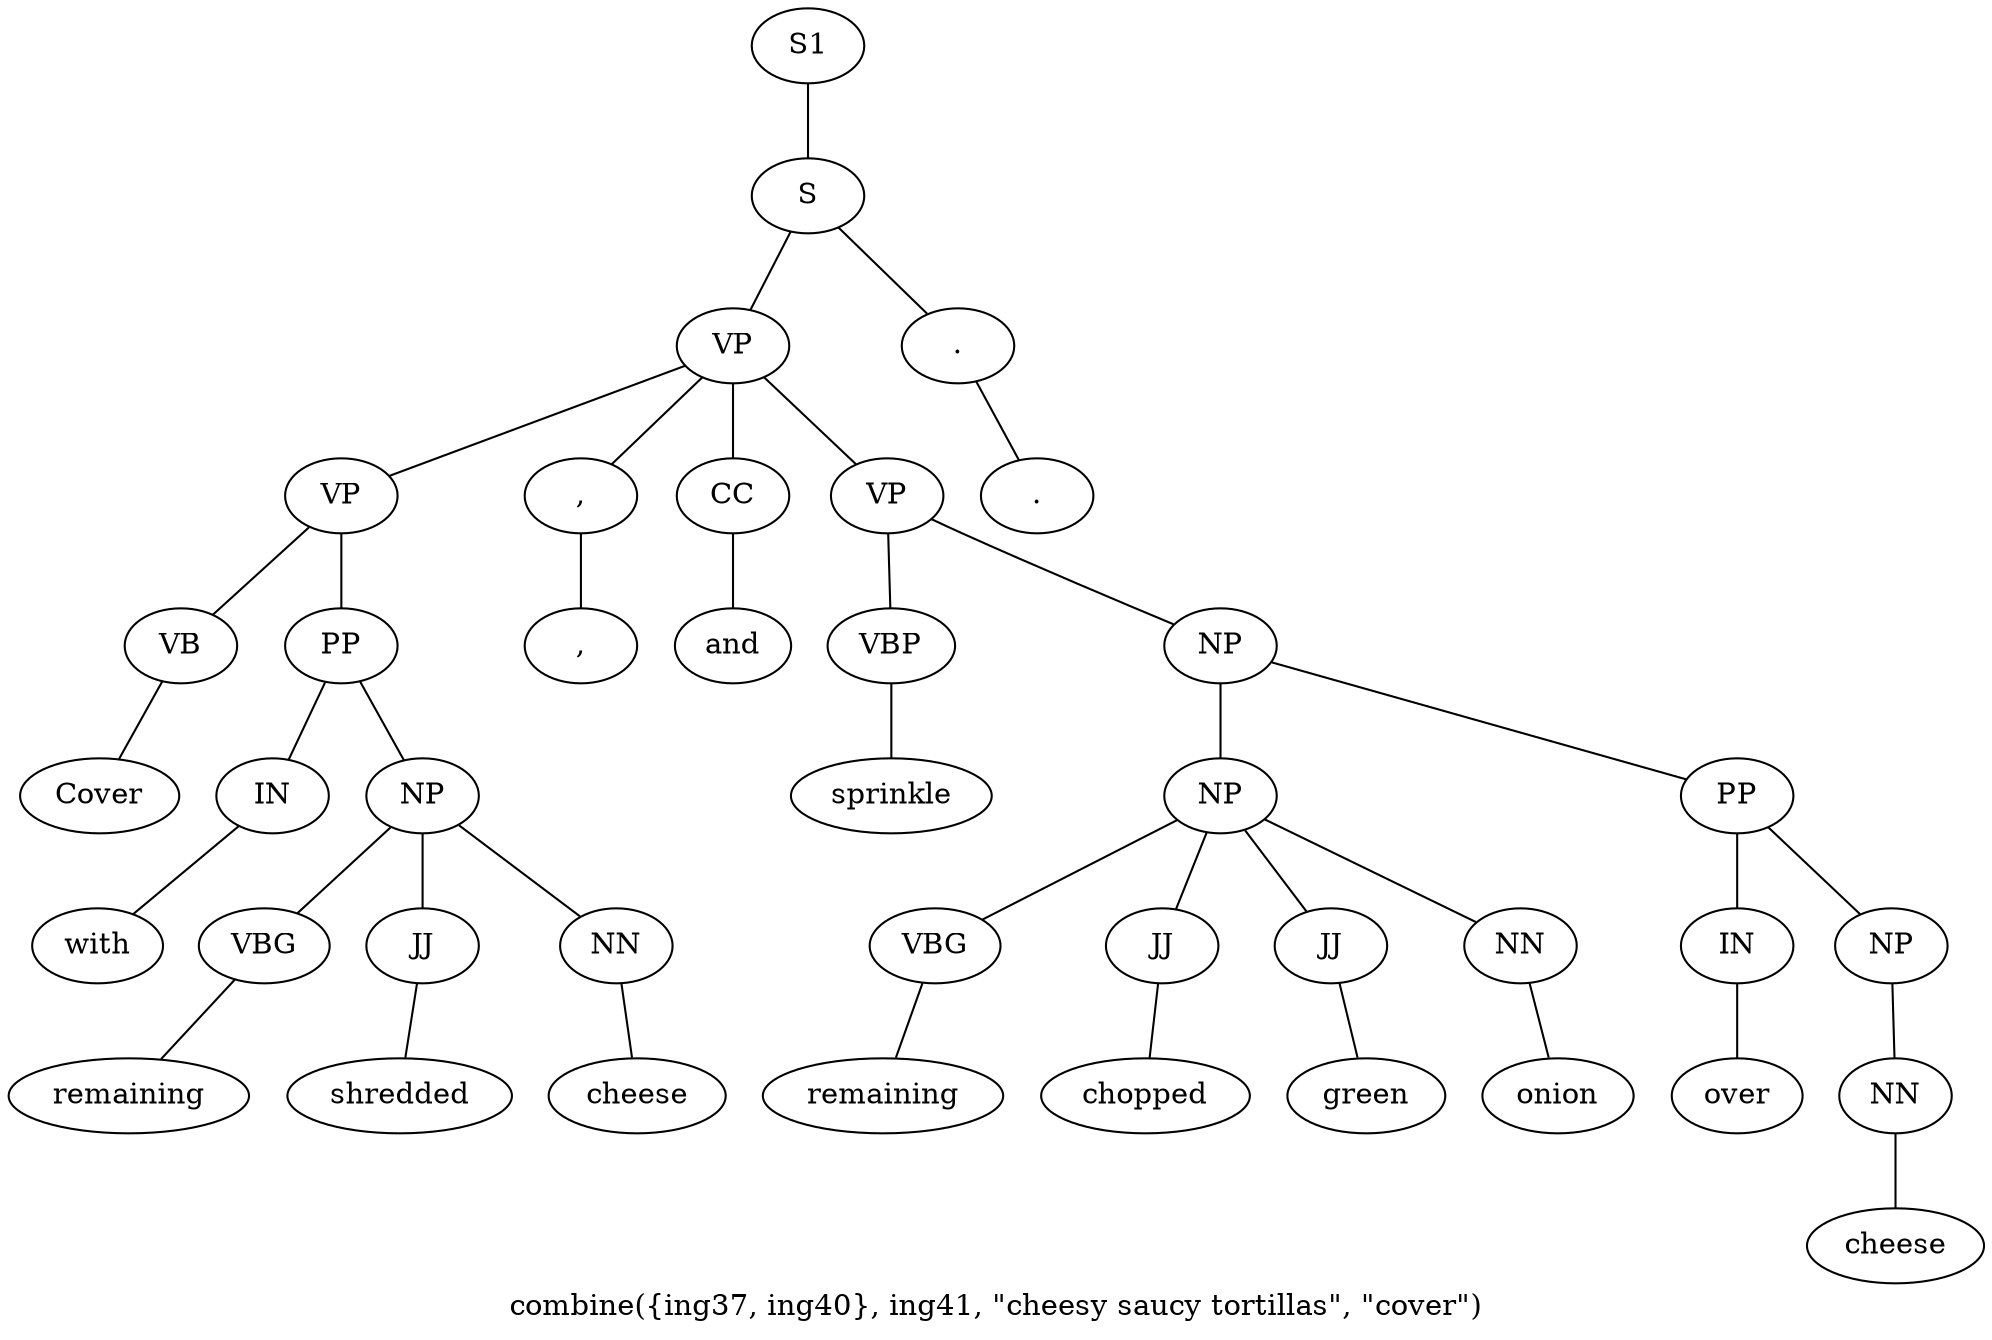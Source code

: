 graph SyntaxGraph {
	label = "combine({ing37, ing40}, ing41, \"cheesy saucy tortillas\", \"cover\")";
	Node0 [label="S1"];
	Node1 [label="S"];
	Node2 [label="VP"];
	Node3 [label="VP"];
	Node4 [label="VB"];
	Node5 [label="Cover"];
	Node6 [label="PP"];
	Node7 [label="IN"];
	Node8 [label="with"];
	Node9 [label="NP"];
	Node10 [label="VBG"];
	Node11 [label="remaining"];
	Node12 [label="JJ"];
	Node13 [label="shredded"];
	Node14 [label="NN"];
	Node15 [label="cheese"];
	Node16 [label=","];
	Node17 [label=","];
	Node18 [label="CC"];
	Node19 [label="and"];
	Node20 [label="VP"];
	Node21 [label="VBP"];
	Node22 [label="sprinkle"];
	Node23 [label="NP"];
	Node24 [label="NP"];
	Node25 [label="VBG"];
	Node26 [label="remaining"];
	Node27 [label="JJ"];
	Node28 [label="chopped"];
	Node29 [label="JJ"];
	Node30 [label="green"];
	Node31 [label="NN"];
	Node32 [label="onion"];
	Node33 [label="PP"];
	Node34 [label="IN"];
	Node35 [label="over"];
	Node36 [label="NP"];
	Node37 [label="NN"];
	Node38 [label="cheese"];
	Node39 [label="."];
	Node40 [label="."];

	Node0 -- Node1;
	Node1 -- Node2;
	Node1 -- Node39;
	Node2 -- Node3;
	Node2 -- Node16;
	Node2 -- Node18;
	Node2 -- Node20;
	Node3 -- Node4;
	Node3 -- Node6;
	Node4 -- Node5;
	Node6 -- Node7;
	Node6 -- Node9;
	Node7 -- Node8;
	Node9 -- Node10;
	Node9 -- Node12;
	Node9 -- Node14;
	Node10 -- Node11;
	Node12 -- Node13;
	Node14 -- Node15;
	Node16 -- Node17;
	Node18 -- Node19;
	Node20 -- Node21;
	Node20 -- Node23;
	Node21 -- Node22;
	Node23 -- Node24;
	Node23 -- Node33;
	Node24 -- Node25;
	Node24 -- Node27;
	Node24 -- Node29;
	Node24 -- Node31;
	Node25 -- Node26;
	Node27 -- Node28;
	Node29 -- Node30;
	Node31 -- Node32;
	Node33 -- Node34;
	Node33 -- Node36;
	Node34 -- Node35;
	Node36 -- Node37;
	Node37 -- Node38;
	Node39 -- Node40;
}